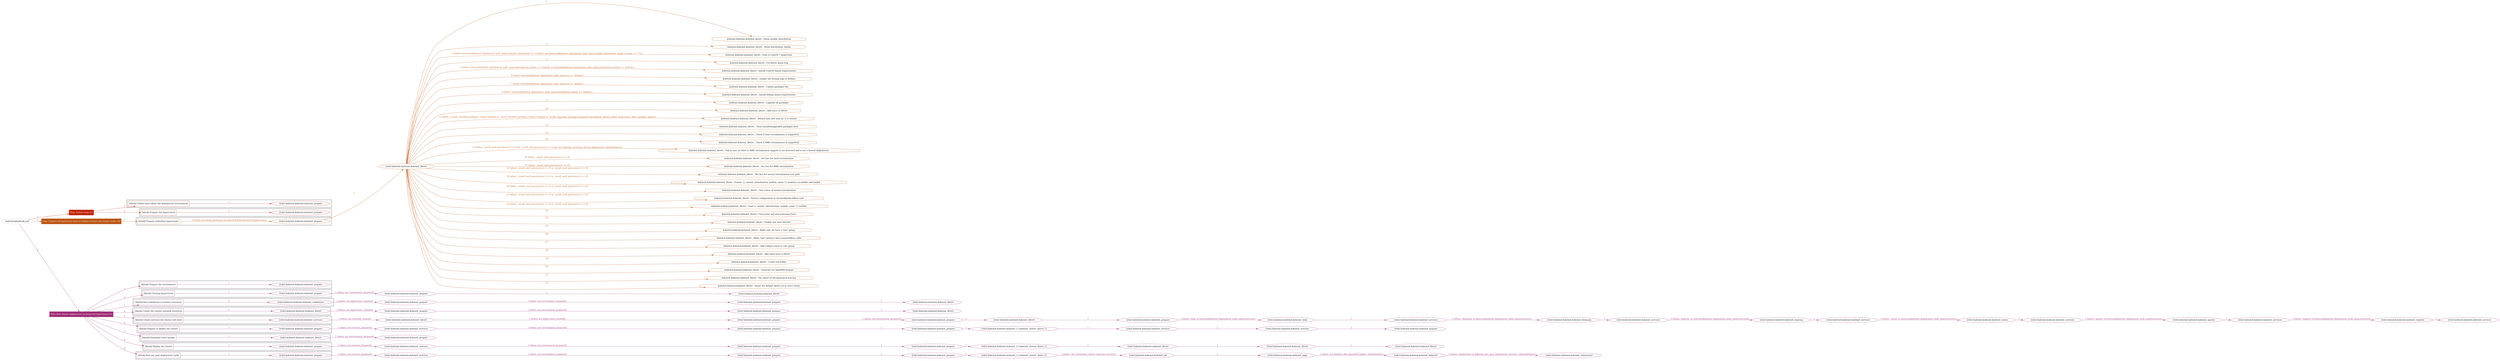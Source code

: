 digraph {
	graph [concentrate=true ordering=in rankdir=LR ratio=fill]
	edge [esep=5 sep=10]
	"kubeinit/playbook.yml" [id=root_node style=dotted]
	play_4e964c2d [label="Play: Initial setup (1)" color="#c0250c" fontcolor="#ffffff" id=play_4e964c2d shape=box style=filled tooltip=localhost]
	"kubeinit/playbook.yml" -> play_4e964c2d [label="1 " color="#c0250c" fontcolor="#c0250c" id=edge_ff518f57 labeltooltip="1 " tooltip="1 "]
	subgraph "kubeinit.kubeinit.kubeinit_prepare" {
		role_a88571bf [label="[role] kubeinit.kubeinit.kubeinit_prepare" color="#c0250c" id=role_a88571bf tooltip="kubeinit.kubeinit.kubeinit_prepare"]
	}
	subgraph "kubeinit.kubeinit.kubeinit_prepare" {
		role_9263ba43 [label="[role] kubeinit.kubeinit.kubeinit_prepare" color="#c0250c" id=role_9263ba43 tooltip="kubeinit.kubeinit.kubeinit_prepare"]
	}
	subgraph "Play: Initial setup (1)" {
		play_4e964c2d -> block_c22c4ead [label=1 color="#c0250c" fontcolor="#c0250c" id=edge_d2fdff06 labeltooltip=1 tooltip=1]
		subgraph cluster_block_c22c4ead {
			block_c22c4ead [label="[block] Gather facts about the deployment environment" color="#c0250c" id=block_c22c4ead labeltooltip="Gather facts about the deployment environment" shape=box tooltip="Gather facts about the deployment environment"]
			block_c22c4ead -> role_a88571bf [label="1 " color="#c0250c" fontcolor="#c0250c" id=edge_a5879a33 labeltooltip="1 " tooltip="1 "]
		}
		play_4e964c2d -> block_8ea81699 [label=2 color="#c0250c" fontcolor="#c0250c" id=edge_d3492b31 labeltooltip=2 tooltip=2]
		subgraph cluster_block_8ea81699 {
			block_8ea81699 [label="[block] Prepare the hypervisors" color="#c0250c" id=block_8ea81699 labeltooltip="Prepare the hypervisors" shape=box tooltip="Prepare the hypervisors"]
			block_8ea81699 -> role_9263ba43 [label="1 " color="#c0250c" fontcolor="#c0250c" id=edge_f52cfc8a labeltooltip="1 " tooltip="1 "]
		}
	}
	play_4cf550c3 [label="Play: Prepare all hypervisor hosts to deploy service and cluster nodes (0)" color="#bb5511" fontcolor="#ffffff" id=play_4cf550c3 shape=box style=filled tooltip="Play: Prepare all hypervisor hosts to deploy service and cluster nodes (0)"]
	"kubeinit/playbook.yml" -> play_4cf550c3 [label="2 " color="#bb5511" fontcolor="#bb5511" id=edge_82c07ece labeltooltip="2 " tooltip="2 "]
	subgraph "kubeinit.kubeinit.kubeinit_libvirt" {
		role_a0041587 [label="[role] kubeinit.kubeinit.kubeinit_libvirt" color="#bb5511" id=role_a0041587 tooltip="kubeinit.kubeinit.kubeinit_libvirt"]
		task_1de6a89a [label="kubeinit.kubeinit.kubeinit_libvirt : Show ansible_distribution" color="#bb5511" id=task_1de6a89a shape=octagon tooltip="kubeinit.kubeinit.kubeinit_libvirt : Show ansible_distribution"]
		role_a0041587 -> task_1de6a89a [label="1 " color="#bb5511" fontcolor="#bb5511" id=edge_32e51620 labeltooltip="1 " tooltip="1 "]
		task_b38a9242 [label="kubeinit.kubeinit.kubeinit_libvirt : Show distribution_family" color="#bb5511" id=task_b38a9242 shape=octagon tooltip="kubeinit.kubeinit.kubeinit_libvirt : Show distribution_family"]
		role_a0041587 -> task_b38a9242 [label="2 " color="#bb5511" fontcolor="#bb5511" id=edge_8111d325 labeltooltip="2 " tooltip="2 "]
		task_e77b4be3 [label="kubeinit.kubeinit.kubeinit_libvirt : Fails if CentOS 7 hypervisor" color="#bb5511" id=task_e77b4be3 shape=octagon tooltip="kubeinit.kubeinit.kubeinit_libvirt : Fails if CentOS 7 hypervisor"]
		role_a0041587 -> task_e77b4be3 [label="3 [when: (hostvars[kubeinit_deployment_node_name].ansible_distribution == 'CentOS' and hostvars[kubeinit_deployment_node_name].ansible_distribution_major_version == \"7\")]" color="#bb5511" fontcolor="#bb5511" id=edge_ca94706d labeltooltip="3 [when: (hostvars[kubeinit_deployment_node_name].ansible_distribution == 'CentOS' and hostvars[kubeinit_deployment_node_name].ansible_distribution_major_version == \"7\")]" tooltip="3 [when: (hostvars[kubeinit_deployment_node_name].ansible_distribution == 'CentOS' and hostvars[kubeinit_deployment_node_name].ansible_distribution_major_version == \"7\")]"]
		task_39faa77d [label="kubeinit.kubeinit.kubeinit_libvirt : Fix libvirt qemu bug" color="#bb5511" id=task_39faa77d shape=octagon tooltip="kubeinit.kubeinit.kubeinit_libvirt : Fix libvirt qemu bug"]
		role_a0041587 -> task_39faa77d [label="4 " color="#bb5511" fontcolor="#bb5511" id=edge_d0fbc8c1 labeltooltip="4 " tooltip="4 "]
		task_9e429393 [label="kubeinit.kubeinit.kubeinit_libvirt : Install CentOS based requirements" color="#bb5511" id=task_9e429393 shape=octagon tooltip="kubeinit.kubeinit.kubeinit_libvirt : Install CentOS based requirements"]
		role_a0041587 -> task_9e429393 [label="5 [when: hostvars[kubeinit_deployment_node_name].distribution_family == 'CentOS' or hostvars[kubeinit_deployment_node_name].distribution_family == 'Fedora']" color="#bb5511" fontcolor="#bb5511" id=edge_17de82a5 labeltooltip="5 [when: hostvars[kubeinit_deployment_node_name].distribution_family == 'CentOS' or hostvars[kubeinit_deployment_node_name].distribution_family == 'Fedora']" tooltip="5 [when: hostvars[kubeinit_deployment_node_name].distribution_family == 'CentOS' or hostvars[kubeinit_deployment_node_name].distribution_family == 'Fedora']"]
		task_138ca1e5 [label="kubeinit.kubeinit.kubeinit_libvirt : Enable the testing repo in Debian" color="#bb5511" id=task_138ca1e5 shape=octagon tooltip="kubeinit.kubeinit.kubeinit_libvirt : Enable the testing repo in Debian"]
		role_a0041587 -> task_138ca1e5 [label="6 [when: hostvars[kubeinit_deployment_node_name].os == 'debian']" color="#bb5511" fontcolor="#bb5511" id=edge_152f91ea labeltooltip="6 [when: hostvars[kubeinit_deployment_node_name].os == 'debian']" tooltip="6 [when: hostvars[kubeinit_deployment_node_name].os == 'debian']"]
		task_3b86be0e [label="kubeinit.kubeinit.kubeinit_libvirt : Update packages list" color="#bb5511" id=task_3b86be0e shape=octagon tooltip="kubeinit.kubeinit.kubeinit_libvirt : Update packages list"]
		role_a0041587 -> task_3b86be0e [label="7 [when: hostvars[kubeinit_deployment_node_name].os == 'debian']" color="#bb5511" fontcolor="#bb5511" id=edge_b7a7d187 labeltooltip="7 [when: hostvars[kubeinit_deployment_node_name].os == 'debian']" tooltip="7 [when: hostvars[kubeinit_deployment_node_name].os == 'debian']"]
		task_4a270f67 [label="kubeinit.kubeinit.kubeinit_libvirt : Install Debian based requirements" color="#bb5511" id=task_4a270f67 shape=octagon tooltip="kubeinit.kubeinit.kubeinit_libvirt : Install Debian based requirements"]
		role_a0041587 -> task_4a270f67 [label="8 [when: hostvars[kubeinit_deployment_node_name].distribution_family == 'Debian']" color="#bb5511" fontcolor="#bb5511" id=edge_63b41ed2 labeltooltip="8 [when: hostvars[kubeinit_deployment_node_name].distribution_family == 'Debian']" tooltip="8 [when: hostvars[kubeinit_deployment_node_name].distribution_family == 'Debian']"]
		task_31a95561 [label="kubeinit.kubeinit.kubeinit_libvirt : Upgrade all packages" color="#bb5511" id=task_31a95561 shape=octagon tooltip="kubeinit.kubeinit.kubeinit_libvirt : Upgrade all packages"]
		role_a0041587 -> task_31a95561 [label="9 " color="#bb5511" fontcolor="#bb5511" id=edge_c1eb8b75 labeltooltip="9 " tooltip="9 "]
		task_dce26a0a [label="kubeinit.kubeinit.kubeinit_libvirt : Add users to libvirt" color="#bb5511" id=task_dce26a0a shape=octagon tooltip="kubeinit.kubeinit.kubeinit_libvirt : Add users to libvirt"]
		role_a0041587 -> task_dce26a0a [label="10 " color="#bb5511" fontcolor="#bb5511" id=edge_26e6007a labeltooltip="10 " tooltip="10 "]
		task_b16fd402 [label="kubeinit.kubeinit.kubeinit_libvirt : Reboot host and wait for it to restart" color="#bb5511" id=task_b16fd402 shape=octagon tooltip="kubeinit.kubeinit.kubeinit_libvirt : Reboot host and wait for it to restart"]
		role_a0041587 -> task_b16fd402 [label="11 [when: (_result_installed_packages_centos.changed or _result_installed_packages_debian.changed or _result_upgraded_packages.changed) and kubeinit_libvirt_reboot_hypervisors_after_package_update]" color="#bb5511" fontcolor="#bb5511" id=edge_ede5f778 labeltooltip="11 [when: (_result_installed_packages_centos.changed or _result_installed_packages_debian.changed or _result_upgraded_packages.changed) and kubeinit_libvirt_reboot_hypervisors_after_package_update]" tooltip="11 [when: (_result_installed_packages_centos.changed or _result_installed_packages_debian.changed or _result_upgraded_packages.changed) and kubeinit_libvirt_reboot_hypervisors_after_package_update]"]
		task_c56ee2f0 [label="kubeinit.kubeinit.kubeinit_libvirt : Clear installed/upgraded packages facts" color="#bb5511" id=task_c56ee2f0 shape=octagon tooltip="kubeinit.kubeinit.kubeinit_libvirt : Clear installed/upgraded packages facts"]
		role_a0041587 -> task_c56ee2f0 [label="12 " color="#bb5511" fontcolor="#bb5511" id=edge_7b478513 labeltooltip="12 " tooltip="12 "]
		task_c429a8aa [label="kubeinit.kubeinit.kubeinit_libvirt : Check if Intel virtualization is supported" color="#bb5511" id=task_c429a8aa shape=octagon tooltip="kubeinit.kubeinit.kubeinit_libvirt : Check if Intel virtualization is supported"]
		role_a0041587 -> task_c429a8aa [label="13 " color="#bb5511" fontcolor="#bb5511" id=edge_5dcd5278 labeltooltip="13 " tooltip="13 "]
		task_101815bc [label="kubeinit.kubeinit.kubeinit_libvirt : Check if AMD virtualization is supported" color="#bb5511" id=task_101815bc shape=octagon tooltip="kubeinit.kubeinit.kubeinit_libvirt : Check if AMD virtualization is supported"]
		role_a0041587 -> task_101815bc [label="14 " color="#bb5511" fontcolor="#bb5511" id=edge_f17d64bb labeltooltip="14 " tooltip="14 "]
		task_8ca58335 [label="kubeinit.kubeinit.kubeinit_libvirt : Fail in case no Intel or AMD virtualization support is not detected and is not a hosted deployment." color="#bb5511" id=task_8ca58335 shape=octagon tooltip="kubeinit.kubeinit.kubeinit_libvirt : Fail in case no Intel or AMD virtualization support is not detected and is not a hosted deployment."]
		role_a0041587 -> task_8ca58335 [label="15 [when: _result_intel_processor.rc != 0 and _result_amd_processor.rc != 0 and not (kubeinit_inventory_hosted_deployment | default(false))]" color="#bb5511" fontcolor="#bb5511" id=edge_44812bc4 labeltooltip="15 [when: _result_intel_processor.rc != 0 and _result_amd_processor.rc != 0 and not (kubeinit_inventory_hosted_deployment | default(false))]" tooltip="15 [when: _result_intel_processor.rc != 0 and _result_amd_processor.rc != 0 and not (kubeinit_inventory_hosted_deployment | default(false))]"]
		task_a02feb4f [label="kubeinit.kubeinit.kubeinit_libvirt : Set fact for Intel virtualization" color="#bb5511" id=task_a02feb4f shape=octagon tooltip="kubeinit.kubeinit.kubeinit_libvirt : Set fact for Intel virtualization"]
		role_a0041587 -> task_a02feb4f [label="16 [when: _result_intel_processor.rc == 0]" color="#bb5511" fontcolor="#bb5511" id=edge_25b28b0d labeltooltip="16 [when: _result_intel_processor.rc == 0]" tooltip="16 [when: _result_intel_processor.rc == 0]"]
		task_93b898d4 [label="kubeinit.kubeinit.kubeinit_libvirt : Set fact for AMD virtualization" color="#bb5511" id=task_93b898d4 shape=octagon tooltip="kubeinit.kubeinit.kubeinit_libvirt : Set fact for AMD virtualization"]
		role_a0041587 -> task_93b898d4 [label="17 [when: _result_amd_processor.rc == 0]" color="#bb5511" fontcolor="#bb5511" id=edge_fc156580 labeltooltip="17 [when: _result_amd_processor.rc == 0]" tooltip="17 [when: _result_amd_processor.rc == 0]"]
		task_ebae9e6a [label="kubeinit.kubeinit.kubeinit_libvirt : Set fact for nested virtualization test path" color="#bb5511" id=task_ebae9e6a shape=octagon tooltip="kubeinit.kubeinit.kubeinit_libvirt : Set fact for nested virtualization test path"]
		role_a0041587 -> task_ebae9e6a [label="18 [when: _result_intel_processor.rc == 0 or _result_amd_processor.rc == 0]" color="#bb5511" fontcolor="#bb5511" id=edge_305ddf8b labeltooltip="18 [when: _result_intel_processor.rc == 0 or _result_amd_processor.rc == 0]" tooltip="18 [when: _result_intel_processor.rc == 0 or _result_amd_processor.rc == 0]"]
		task_40e87679 [label="kubeinit.kubeinit.kubeinit_libvirt : Ensure {{ nested_virtualization_module_name }} module is available and loaded" color="#bb5511" id=task_40e87679 shape=octagon tooltip="kubeinit.kubeinit.kubeinit_libvirt : Ensure {{ nested_virtualization_module_name }} module is available and loaded"]
		role_a0041587 -> task_40e87679 [label="19 [when: _result_intel_processor.rc == 0 or _result_amd_processor.rc == 0]" color="#bb5511" fontcolor="#bb5511" id=edge_ae67eec8 labeltooltip="19 [when: _result_intel_processor.rc == 0 or _result_amd_processor.rc == 0]" tooltip="19 [when: _result_intel_processor.rc == 0 or _result_amd_processor.rc == 0]"]
		task_a844bef0 [label="kubeinit.kubeinit.kubeinit_libvirt : Test status of nested virtualization" color="#bb5511" id=task_a844bef0 shape=octagon tooltip="kubeinit.kubeinit.kubeinit_libvirt : Test status of nested virtualization"]
		role_a0041587 -> task_a844bef0 [label="20 [when: _result_intel_processor.rc == 0 or _result_amd_processor.rc == 0]" color="#bb5511" fontcolor="#bb5511" id=edge_0acf50f0 labeltooltip="20 [when: _result_intel_processor.rc == 0 or _result_amd_processor.rc == 0]" tooltip="20 [when: _result_intel_processor.rc == 0 or _result_amd_processor.rc == 0]"]
		task_7ca4f188 [label="kubeinit.kubeinit.kubeinit_libvirt : Persist configuration in /etc/modprobe.d/kvm.conf" color="#bb5511" id=task_7ca4f188 shape=octagon tooltip="kubeinit.kubeinit.kubeinit_libvirt : Persist configuration in /etc/modprobe.d/kvm.conf"]
		role_a0041587 -> task_7ca4f188 [label="21 [when: _result_intel_processor.rc == 0 or _result_amd_processor.rc == 0]" color="#bb5511" fontcolor="#bb5511" id=edge_17e8c8bd labeltooltip="21 [when: _result_intel_processor.rc == 0 or _result_amd_processor.rc == 0]" tooltip="21 [when: _result_intel_processor.rc == 0 or _result_amd_processor.rc == 0]"]
		task_f0baf320 [label="kubeinit.kubeinit.kubeinit_libvirt : Load {{ nested_virtualization_module_name }} module" color="#bb5511" id=task_f0baf320 shape=octagon tooltip="kubeinit.kubeinit.kubeinit_libvirt : Load {{ nested_virtualization_module_name }} module"]
		role_a0041587 -> task_f0baf320 [label="22 [when: _result_intel_processor.rc == 0 or _result_amd_processor.rc == 0]" color="#bb5511" fontcolor="#bb5511" id=edge_02f2fec0 labeltooltip="22 [when: _result_intel_processor.rc == 0 or _result_amd_processor.rc == 0]" tooltip="22 [when: _result_intel_processor.rc == 0 or _result_amd_processor.rc == 0]"]
		task_e787c7cf [label="kubeinit.kubeinit.kubeinit_libvirt : Clear intel and amd processor facts" color="#bb5511" id=task_e787c7cf shape=octagon tooltip="kubeinit.kubeinit.kubeinit_libvirt : Clear intel and amd processor facts"]
		role_a0041587 -> task_e787c7cf [label="23 " color="#bb5511" fontcolor="#bb5511" id=edge_59908539 labeltooltip="23 " tooltip="23 "]
		task_99ba9766 [label="kubeinit.kubeinit.kubeinit_libvirt : Enable and start libvirtd" color="#bb5511" id=task_99ba9766 shape=octagon tooltip="kubeinit.kubeinit.kubeinit_libvirt : Enable and start libvirtd"]
		role_a0041587 -> task_99ba9766 [label="24 " color="#bb5511" fontcolor="#bb5511" id=edge_1d46fe49 labeltooltip="24 " tooltip="24 "]
		task_52d41771 [label="kubeinit.kubeinit.kubeinit_libvirt : Make sure we have a 'toor' group" color="#bb5511" id=task_52d41771 shape=octagon tooltip="kubeinit.kubeinit.kubeinit_libvirt : Make sure we have a 'toor' group"]
		role_a0041587 -> task_52d41771 [label="25 " color="#bb5511" fontcolor="#bb5511" id=edge_0d7c4616 labeltooltip="25 " tooltip="25 "]
		task_dd36de6a [label="kubeinit.kubeinit.kubeinit_libvirt : Allow 'toor' group to have passwordless sudo" color="#bb5511" id=task_dd36de6a shape=octagon tooltip="kubeinit.kubeinit.kubeinit_libvirt : Allow 'toor' group to have passwordless sudo"]
		role_a0041587 -> task_dd36de6a [label="26 " color="#bb5511" fontcolor="#bb5511" id=edge_e5c7ac3d labeltooltip="26 " tooltip="26 "]
		task_33b4fb25 [label="kubeinit.kubeinit.kubeinit_libvirt : Add sudoers users to toor group" color="#bb5511" id=task_33b4fb25 shape=octagon tooltip="kubeinit.kubeinit.kubeinit_libvirt : Add sudoers users to toor group"]
		role_a0041587 -> task_33b4fb25 [label="27 " color="#bb5511" fontcolor="#bb5511" id=edge_0632fc9a labeltooltip="27 " tooltip="27 "]
		task_11b0a415 [label="kubeinit.kubeinit.kubeinit_libvirt : Add cloud user to libvirt" color="#bb5511" id=task_11b0a415 shape=octagon tooltip="kubeinit.kubeinit.kubeinit_libvirt : Add cloud user to libvirt"]
		role_a0041587 -> task_11b0a415 [label="28 " color="#bb5511" fontcolor="#bb5511" id=edge_bcc940e8 labeltooltip="28 " tooltip="28 "]
		task_96c23cd4 [label="kubeinit.kubeinit.kubeinit_libvirt : Create ssh folder" color="#bb5511" id=task_96c23cd4 shape=octagon tooltip="kubeinit.kubeinit.kubeinit_libvirt : Create ssh folder"]
		role_a0041587 -> task_96c23cd4 [label="29 " color="#bb5511" fontcolor="#bb5511" id=edge_fac6bd44 labeltooltip="29 " tooltip="29 "]
		task_1c01d7bf [label="kubeinit.kubeinit.kubeinit_libvirt : Generate an OpenSSH keypair" color="#bb5511" id=task_1c01d7bf shape=octagon tooltip="kubeinit.kubeinit.kubeinit_libvirt : Generate an OpenSSH keypair"]
		role_a0041587 -> task_1c01d7bf [label="30 " color="#bb5511" fontcolor="#bb5511" id=edge_89fecb14 labeltooltip="30 " tooltip="30 "]
		task_c9e8b39f [label="kubeinit.kubeinit.kubeinit_libvirt : Fix owner of the generated pub key" color="#bb5511" id=task_c9e8b39f shape=octagon tooltip="kubeinit.kubeinit.kubeinit_libvirt : Fix owner of the generated pub key"]
		role_a0041587 -> task_c9e8b39f [label="31 " color="#bb5511" fontcolor="#bb5511" id=edge_145752e0 labeltooltip="31 " tooltip="31 "]
		task_898994b3 [label="kubeinit.kubeinit.kubeinit_libvirt : Insert the default libvirt uri in user's home" color="#bb5511" id=task_898994b3 shape=octagon tooltip="kubeinit.kubeinit.kubeinit_libvirt : Insert the default libvirt uri in user's home"]
		role_a0041587 -> task_898994b3 [label="32 " color="#bb5511" fontcolor="#bb5511" id=edge_03d457db labeltooltip="32 " tooltip="32 "]
	}
	subgraph "kubeinit.kubeinit.kubeinit_prepare" {
		role_8bb5466c [label="[role] kubeinit.kubeinit.kubeinit_prepare" color="#bb5511" id=role_8bb5466c tooltip="kubeinit.kubeinit.kubeinit_prepare"]
		role_8bb5466c -> role_a0041587 [label="1 " color="#bb5511" fontcolor="#bb5511" id=edge_1a3ac6a7 labeltooltip="1 " tooltip="1 "]
	}
	subgraph "Play: Prepare all hypervisor hosts to deploy service and cluster nodes (0)" {
		play_4cf550c3 -> block_45a8f8ef [label=1 color="#bb5511" fontcolor="#bb5511" id=edge_f0d497d1 labeltooltip=1 tooltip=1]
		subgraph cluster_block_45a8f8ef {
			block_45a8f8ef [label="[block] Prepare individual hypervisors" color="#bb5511" id=block_45a8f8ef labeltooltip="Prepare individual hypervisors" shape=box tooltip="Prepare individual hypervisors"]
			block_45a8f8ef -> role_8bb5466c [label="1 [when: inventory_hostname in hostvars['kubeinit-facts'].hypervisors]" color="#bb5511" fontcolor="#bb5511" id=edge_3c09f203 labeltooltip="1 [when: inventory_hostname in hostvars['kubeinit-facts'].hypervisors]" tooltip="1 [when: inventory_hostname in hostvars['kubeinit-facts'].hypervisors]"]
		}
	}
	play_08d8e65e [label="Play: Run cluster deployment on prepared hypervisors (1)" color="#9f2d76" fontcolor="#ffffff" id=play_08d8e65e shape=box style=filled tooltip=localhost]
	"kubeinit/playbook.yml" -> play_08d8e65e [label="3 " color="#9f2d76" fontcolor="#9f2d76" id=edge_14037574 labeltooltip="3 " tooltip="3 "]
	subgraph "kubeinit.kubeinit.kubeinit_prepare" {
		role_db16dd2a [label="[role] kubeinit.kubeinit.kubeinit_prepare" color="#9f2d76" id=role_db16dd2a tooltip="kubeinit.kubeinit.kubeinit_prepare"]
	}
	subgraph "kubeinit.kubeinit.kubeinit_libvirt" {
		role_272674a6 [label="[role] kubeinit.kubeinit.kubeinit_libvirt" color="#9f2d76" id=role_272674a6 tooltip="kubeinit.kubeinit.kubeinit_libvirt"]
	}
	subgraph "kubeinit.kubeinit.kubeinit_prepare" {
		role_530fb92b [label="[role] kubeinit.kubeinit.kubeinit_prepare" color="#9f2d76" id=role_530fb92b tooltip="kubeinit.kubeinit.kubeinit_prepare"]
		role_530fb92b -> role_272674a6 [label="1 " color="#9f2d76" fontcolor="#9f2d76" id=edge_bfc20ed6 labeltooltip="1 " tooltip="1 "]
	}
	subgraph "kubeinit.kubeinit.kubeinit_prepare" {
		role_990410bd [label="[role] kubeinit.kubeinit.kubeinit_prepare" color="#9f2d76" id=role_990410bd tooltip="kubeinit.kubeinit.kubeinit_prepare"]
		role_990410bd -> role_530fb92b [label="1 [when: not environment_prepared]" color="#9f2d76" fontcolor="#9f2d76" id=edge_bf0906f3 labeltooltip="1 [when: not environment_prepared]" tooltip="1 [when: not environment_prepared]"]
	}
	subgraph "kubeinit.kubeinit.kubeinit_libvirt" {
		role_fd2fd4fb [label="[role] kubeinit.kubeinit.kubeinit_libvirt" color="#9f2d76" id=role_fd2fd4fb tooltip="kubeinit.kubeinit.kubeinit_libvirt"]
	}
	subgraph "kubeinit.kubeinit.kubeinit_prepare" {
		role_7070ef16 [label="[role] kubeinit.kubeinit.kubeinit_prepare" color="#9f2d76" id=role_7070ef16 tooltip="kubeinit.kubeinit.kubeinit_prepare"]
		role_7070ef16 -> role_fd2fd4fb [label="1 " color="#9f2d76" fontcolor="#9f2d76" id=edge_d64b9a0a labeltooltip="1 " tooltip="1 "]
	}
	subgraph "kubeinit.kubeinit.kubeinit_prepare" {
		role_f94353f4 [label="[role] kubeinit.kubeinit.kubeinit_prepare" color="#9f2d76" id=role_f94353f4 tooltip="kubeinit.kubeinit.kubeinit_prepare"]
		role_f94353f4 -> role_7070ef16 [label="1 [when: not environment_prepared]" color="#9f2d76" fontcolor="#9f2d76" id=edge_087eadba labeltooltip="1 [when: not environment_prepared]" tooltip="1 [when: not environment_prepared]"]
	}
	subgraph "kubeinit.kubeinit.kubeinit_validations" {
		role_e611e5eb [label="[role] kubeinit.kubeinit.kubeinit_validations" color="#9f2d76" id=role_e611e5eb tooltip="kubeinit.kubeinit.kubeinit_validations"]
		role_e611e5eb -> role_f94353f4 [label="1 [when: not hypervisors_cleaned]" color="#9f2d76" fontcolor="#9f2d76" id=edge_f77c7931 labeltooltip="1 [when: not hypervisors_cleaned]" tooltip="1 [when: not hypervisors_cleaned]"]
	}
	subgraph "kubeinit.kubeinit.kubeinit_libvirt" {
		role_2f3784c1 [label="[role] kubeinit.kubeinit.kubeinit_libvirt" color="#9f2d76" id=role_2f3784c1 tooltip="kubeinit.kubeinit.kubeinit_libvirt"]
	}
	subgraph "kubeinit.kubeinit.kubeinit_prepare" {
		role_6b190a37 [label="[role] kubeinit.kubeinit.kubeinit_prepare" color="#9f2d76" id=role_6b190a37 tooltip="kubeinit.kubeinit.kubeinit_prepare"]
		role_6b190a37 -> role_2f3784c1 [label="1 " color="#9f2d76" fontcolor="#9f2d76" id=edge_47be3b30 labeltooltip="1 " tooltip="1 "]
	}
	subgraph "kubeinit.kubeinit.kubeinit_prepare" {
		role_c2190ed6 [label="[role] kubeinit.kubeinit.kubeinit_prepare" color="#9f2d76" id=role_c2190ed6 tooltip="kubeinit.kubeinit.kubeinit_prepare"]
		role_c2190ed6 -> role_6b190a37 [label="1 [when: not environment_prepared]" color="#9f2d76" fontcolor="#9f2d76" id=edge_71cfb09a labeltooltip="1 [when: not environment_prepared]" tooltip="1 [when: not environment_prepared]"]
	}
	subgraph "kubeinit.kubeinit.kubeinit_libvirt" {
		role_76b8ee04 [label="[role] kubeinit.kubeinit.kubeinit_libvirt" color="#9f2d76" id=role_76b8ee04 tooltip="kubeinit.kubeinit.kubeinit_libvirt"]
		role_76b8ee04 -> role_c2190ed6 [label="1 [when: not hypervisors_cleaned]" color="#9f2d76" fontcolor="#9f2d76" id=edge_ffdb1266 labeltooltip="1 [when: not hypervisors_cleaned]" tooltip="1 [when: not hypervisors_cleaned]"]
	}
	subgraph "kubeinit.kubeinit.kubeinit_services" {
		role_9fbe51db [label="[role] kubeinit.kubeinit.kubeinit_services" color="#9f2d76" id=role_9fbe51db tooltip="kubeinit.kubeinit.kubeinit_services"]
	}
	subgraph "kubeinit.kubeinit.kubeinit_registry" {
		role_fbb41858 [label="[role] kubeinit.kubeinit.kubeinit_registry" color="#9f2d76" id=role_fbb41858 tooltip="kubeinit.kubeinit.kubeinit_registry"]
		role_fbb41858 -> role_9fbe51db [label="1 " color="#9f2d76" fontcolor="#9f2d76" id=edge_0557f4fa labeltooltip="1 " tooltip="1 "]
	}
	subgraph "kubeinit.kubeinit.kubeinit_services" {
		role_50705277 [label="[role] kubeinit.kubeinit.kubeinit_services" color="#9f2d76" id=role_50705277 tooltip="kubeinit.kubeinit.kubeinit_services"]
		role_50705277 -> role_fbb41858 [label="1 [when: 'registry' in hostvars[kubeinit_deployment_node_name].services]" color="#9f2d76" fontcolor="#9f2d76" id=edge_16e087c6 labeltooltip="1 [when: 'registry' in hostvars[kubeinit_deployment_node_name].services]" tooltip="1 [when: 'registry' in hostvars[kubeinit_deployment_node_name].services]"]
	}
	subgraph "kubeinit.kubeinit.kubeinit_apache" {
		role_26bbc0ed [label="[role] kubeinit.kubeinit.kubeinit_apache" color="#9f2d76" id=role_26bbc0ed tooltip="kubeinit.kubeinit.kubeinit_apache"]
		role_26bbc0ed -> role_50705277 [label="1 " color="#9f2d76" fontcolor="#9f2d76" id=edge_81e64f7b labeltooltip="1 " tooltip="1 "]
	}
	subgraph "kubeinit.kubeinit.kubeinit_services" {
		role_aa20931f [label="[role] kubeinit.kubeinit.kubeinit_services" color="#9f2d76" id=role_aa20931f tooltip="kubeinit.kubeinit.kubeinit_services"]
		role_aa20931f -> role_26bbc0ed [label="1 [when: 'apache' in hostvars[kubeinit_deployment_node_name].services]" color="#9f2d76" fontcolor="#9f2d76" id=edge_2bd9b467 labeltooltip="1 [when: 'apache' in hostvars[kubeinit_deployment_node_name].services]" tooltip="1 [when: 'apache' in hostvars[kubeinit_deployment_node_name].services]"]
	}
	subgraph "kubeinit.kubeinit.kubeinit_nexus" {
		role_498bc6ab [label="[role] kubeinit.kubeinit.kubeinit_nexus" color="#9f2d76" id=role_498bc6ab tooltip="kubeinit.kubeinit.kubeinit_nexus"]
		role_498bc6ab -> role_aa20931f [label="1 " color="#9f2d76" fontcolor="#9f2d76" id=edge_0dcbfdb2 labeltooltip="1 " tooltip="1 "]
	}
	subgraph "kubeinit.kubeinit.kubeinit_services" {
		role_b7846f47 [label="[role] kubeinit.kubeinit.kubeinit_services" color="#9f2d76" id=role_b7846f47 tooltip="kubeinit.kubeinit.kubeinit_services"]
		role_b7846f47 -> role_498bc6ab [label="1 [when: 'nexus' in hostvars[kubeinit_deployment_node_name].services]" color="#9f2d76" fontcolor="#9f2d76" id=edge_0f45eebd labeltooltip="1 [when: 'nexus' in hostvars[kubeinit_deployment_node_name].services]" tooltip="1 [when: 'nexus' in hostvars[kubeinit_deployment_node_name].services]"]
	}
	subgraph "kubeinit.kubeinit.kubeinit_haproxy" {
		role_494cdda7 [label="[role] kubeinit.kubeinit.kubeinit_haproxy" color="#9f2d76" id=role_494cdda7 tooltip="kubeinit.kubeinit.kubeinit_haproxy"]
		role_494cdda7 -> role_b7846f47 [label="1 " color="#9f2d76" fontcolor="#9f2d76" id=edge_623e8e54 labeltooltip="1 " tooltip="1 "]
	}
	subgraph "kubeinit.kubeinit.kubeinit_services" {
		role_898ebe9d [label="[role] kubeinit.kubeinit.kubeinit_services" color="#9f2d76" id=role_898ebe9d tooltip="kubeinit.kubeinit.kubeinit_services"]
		role_898ebe9d -> role_494cdda7 [label="1 [when: 'haproxy' in hostvars[kubeinit_deployment_node_name].services]" color="#9f2d76" fontcolor="#9f2d76" id=edge_b3196bc9 labeltooltip="1 [when: 'haproxy' in hostvars[kubeinit_deployment_node_name].services]" tooltip="1 [when: 'haproxy' in hostvars[kubeinit_deployment_node_name].services]"]
	}
	subgraph "kubeinit.kubeinit.kubeinit_dnsmasq" {
		role_749d33eb [label="[role] kubeinit.kubeinit.kubeinit_dnsmasq" color="#9f2d76" id=role_749d33eb tooltip="kubeinit.kubeinit.kubeinit_dnsmasq"]
		role_749d33eb -> role_898ebe9d [label="1 " color="#9f2d76" fontcolor="#9f2d76" id=edge_4ad89c26 labeltooltip="1 " tooltip="1 "]
	}
	subgraph "kubeinit.kubeinit.kubeinit_services" {
		role_b7eecb49 [label="[role] kubeinit.kubeinit.kubeinit_services" color="#9f2d76" id=role_b7eecb49 tooltip="kubeinit.kubeinit.kubeinit_services"]
		role_b7eecb49 -> role_749d33eb [label="1 [when: 'dnsmasq' in hostvars[kubeinit_deployment_node_name].services]" color="#9f2d76" fontcolor="#9f2d76" id=edge_6f633591 labeltooltip="1 [when: 'dnsmasq' in hostvars[kubeinit_deployment_node_name].services]" tooltip="1 [when: 'dnsmasq' in hostvars[kubeinit_deployment_node_name].services]"]
	}
	subgraph "kubeinit.kubeinit.kubeinit_bind" {
		role_1d48a4d4 [label="[role] kubeinit.kubeinit.kubeinit_bind" color="#9f2d76" id=role_1d48a4d4 tooltip="kubeinit.kubeinit.kubeinit_bind"]
		role_1d48a4d4 -> role_b7eecb49 [label="1 " color="#9f2d76" fontcolor="#9f2d76" id=edge_d8b09700 labeltooltip="1 " tooltip="1 "]
	}
	subgraph "kubeinit.kubeinit.kubeinit_prepare" {
		role_12b45a0b [label="[role] kubeinit.kubeinit.kubeinit_prepare" color="#9f2d76" id=role_12b45a0b tooltip="kubeinit.kubeinit.kubeinit_prepare"]
		role_12b45a0b -> role_1d48a4d4 [label="1 [when: 'bind' in hostvars[kubeinit_deployment_node_name].services]" color="#9f2d76" fontcolor="#9f2d76" id=edge_a5374df6 labeltooltip="1 [when: 'bind' in hostvars[kubeinit_deployment_node_name].services]" tooltip="1 [when: 'bind' in hostvars[kubeinit_deployment_node_name].services]"]
	}
	subgraph "kubeinit.kubeinit.kubeinit_libvirt" {
		role_7fad1a5a [label="[role] kubeinit.kubeinit.kubeinit_libvirt" color="#9f2d76" id=role_7fad1a5a tooltip="kubeinit.kubeinit.kubeinit_libvirt"]
		role_7fad1a5a -> role_12b45a0b [label="1 " color="#9f2d76" fontcolor="#9f2d76" id=edge_1f6124be labeltooltip="1 " tooltip="1 "]
	}
	subgraph "kubeinit.kubeinit.kubeinit_prepare" {
		role_4dc73850 [label="[role] kubeinit.kubeinit.kubeinit_prepare" color="#9f2d76" id=role_4dc73850 tooltip="kubeinit.kubeinit.kubeinit_prepare"]
		role_4dc73850 -> role_7fad1a5a [label="1 " color="#9f2d76" fontcolor="#9f2d76" id=edge_3b3e049e labeltooltip="1 " tooltip="1 "]
	}
	subgraph "kubeinit.kubeinit.kubeinit_prepare" {
		role_4406bbfe [label="[role] kubeinit.kubeinit.kubeinit_prepare" color="#9f2d76" id=role_4406bbfe tooltip="kubeinit.kubeinit.kubeinit_prepare"]
		role_4406bbfe -> role_4dc73850 [label="1 [when: not environment_prepared]" color="#9f2d76" fontcolor="#9f2d76" id=edge_0a630da8 labeltooltip="1 [when: not environment_prepared]" tooltip="1 [when: not environment_prepared]"]
	}
	subgraph "kubeinit.kubeinit.kubeinit_libvirt" {
		role_e155d0c1 [label="[role] kubeinit.kubeinit.kubeinit_libvirt" color="#9f2d76" id=role_e155d0c1 tooltip="kubeinit.kubeinit.kubeinit_libvirt"]
		role_e155d0c1 -> role_4406bbfe [label="1 [when: not hypervisors_cleaned]" color="#9f2d76" fontcolor="#9f2d76" id=edge_d2832642 labeltooltip="1 [when: not hypervisors_cleaned]" tooltip="1 [when: not hypervisors_cleaned]"]
	}
	subgraph "kubeinit.kubeinit.kubeinit_services" {
		role_eb23b795 [label="[role] kubeinit.kubeinit.kubeinit_services" color="#9f2d76" id=role_eb23b795 tooltip="kubeinit.kubeinit.kubeinit_services"]
		role_eb23b795 -> role_e155d0c1 [label="1 [when: not network_created]" color="#9f2d76" fontcolor="#9f2d76" id=edge_991e0e09 labeltooltip="1 [when: not network_created]" tooltip="1 [when: not network_created]"]
	}
	subgraph "kubeinit.kubeinit.kubeinit_prepare" {
		role_3f5fcdad [label="[role] kubeinit.kubeinit.kubeinit_prepare" color="#9f2d76" id=role_3f5fcdad tooltip="kubeinit.kubeinit.kubeinit_prepare"]
	}
	subgraph "kubeinit.kubeinit.kubeinit_services" {
		role_100a069d [label="[role] kubeinit.kubeinit.kubeinit_services" color="#9f2d76" id=role_100a069d tooltip="kubeinit.kubeinit.kubeinit_services"]
		role_100a069d -> role_3f5fcdad [label="1 " color="#9f2d76" fontcolor="#9f2d76" id=edge_e8b650c4 labeltooltip="1 " tooltip="1 "]
	}
	subgraph "kubeinit.kubeinit.kubeinit_services" {
		role_23b1599b [label="[role] kubeinit.kubeinit.kubeinit_services" color="#9f2d76" id=role_23b1599b tooltip="kubeinit.kubeinit.kubeinit_services"]
		role_23b1599b -> role_100a069d [label="1 " color="#9f2d76" fontcolor="#9f2d76" id=edge_a1e3897b labeltooltip="1 " tooltip="1 "]
	}
	subgraph "kubeinit.kubeinit.kubeinit_{{ kubeinit_cluster_distro }}" {
		role_6163aa79 [label="[role] kubeinit.kubeinit.kubeinit_{{ kubeinit_cluster_distro }}" color="#9f2d76" id=role_6163aa79 tooltip="kubeinit.kubeinit.kubeinit_{{ kubeinit_cluster_distro }}"]
		role_6163aa79 -> role_23b1599b [label="1 " color="#9f2d76" fontcolor="#9f2d76" id=edge_d2172cc5 labeltooltip="1 " tooltip="1 "]
	}
	subgraph "kubeinit.kubeinit.kubeinit_prepare" {
		role_a006ae07 [label="[role] kubeinit.kubeinit.kubeinit_prepare" color="#9f2d76" id=role_a006ae07 tooltip="kubeinit.kubeinit.kubeinit_prepare"]
		role_a006ae07 -> role_6163aa79 [label="1 " color="#9f2d76" fontcolor="#9f2d76" id=edge_88769ac3 labeltooltip="1 " tooltip="1 "]
	}
	subgraph "kubeinit.kubeinit.kubeinit_prepare" {
		role_ff8d0221 [label="[role] kubeinit.kubeinit.kubeinit_prepare" color="#9f2d76" id=role_ff8d0221 tooltip="kubeinit.kubeinit.kubeinit_prepare"]
		role_ff8d0221 -> role_a006ae07 [label="1 " color="#9f2d76" fontcolor="#9f2d76" id=edge_2f11abb1 labeltooltip="1 " tooltip="1 "]
	}
	subgraph "kubeinit.kubeinit.kubeinit_services" {
		role_882796d1 [label="[role] kubeinit.kubeinit.kubeinit_services" color="#9f2d76" id=role_882796d1 tooltip="kubeinit.kubeinit.kubeinit_services"]
		role_882796d1 -> role_ff8d0221 [label="1 [when: not environment_prepared]" color="#9f2d76" fontcolor="#9f2d76" id=edge_f282d344 labeltooltip="1 [when: not environment_prepared]" tooltip="1 [when: not environment_prepared]"]
	}
	subgraph "kubeinit.kubeinit.kubeinit_prepare" {
		role_72cbad59 [label="[role] kubeinit.kubeinit.kubeinit_prepare" color="#9f2d76" id=role_72cbad59 tooltip="kubeinit.kubeinit.kubeinit_prepare"]
		role_72cbad59 -> role_882796d1 [label="1 [when: not services_prepared]" color="#9f2d76" fontcolor="#9f2d76" id=edge_f82dbd80 labeltooltip="1 [when: not services_prepared]" tooltip="1 [when: not services_prepared]"]
	}
	subgraph "kubeinit.kubeinit.kubeinit_prepare" {
		role_bae36e1f [label="[role] kubeinit.kubeinit.kubeinit_prepare" color="#9f2d76" id=role_bae36e1f tooltip="kubeinit.kubeinit.kubeinit_prepare"]
	}
	subgraph "kubeinit.kubeinit.kubeinit_libvirt" {
		role_70667cda [label="[role] kubeinit.kubeinit.kubeinit_libvirt" color="#9f2d76" id=role_70667cda tooltip="kubeinit.kubeinit.kubeinit_libvirt"]
		role_70667cda -> role_bae36e1f [label="1 [when: not environment_prepared]" color="#9f2d76" fontcolor="#9f2d76" id=edge_ace4c94c labeltooltip="1 [when: not environment_prepared]" tooltip="1 [when: not environment_prepared]"]
	}
	subgraph "kubeinit.kubeinit.kubeinit_libvirt" {
		role_21d8c273 [label="[role] kubeinit.kubeinit.kubeinit_libvirt" color="#9f2d76" id=role_21d8c273 tooltip="kubeinit.kubeinit.kubeinit_libvirt"]
	}
	subgraph "kubeinit.kubeinit.kubeinit_libvirt" {
		role_ef1ef974 [label="[role] kubeinit.kubeinit.kubeinit_libvirt" color="#9f2d76" id=role_ef1ef974 tooltip="kubeinit.kubeinit.kubeinit_libvirt"]
		role_ef1ef974 -> role_21d8c273 [label="1 " color="#9f2d76" fontcolor="#9f2d76" id=edge_1872f6fb labeltooltip="1 " tooltip="1 "]
	}
	subgraph "kubeinit.kubeinit.kubeinit_libvirt" {
		role_e2e655ef [label="[role] kubeinit.kubeinit.kubeinit_libvirt" color="#9f2d76" id=role_e2e655ef tooltip="kubeinit.kubeinit.kubeinit_libvirt"]
		role_e2e655ef -> role_ef1ef974 [label="1 " color="#9f2d76" fontcolor="#9f2d76" id=edge_37a50fea labeltooltip="1 " tooltip="1 "]
	}
	subgraph "kubeinit.kubeinit.kubeinit_{{ kubeinit_cluster_distro }}" {
		role_6d391b58 [label="[role] kubeinit.kubeinit.kubeinit_{{ kubeinit_cluster_distro }}" color="#9f2d76" id=role_6d391b58 tooltip="kubeinit.kubeinit.kubeinit_{{ kubeinit_cluster_distro }}"]
		role_6d391b58 -> role_e2e655ef [label="1 " color="#9f2d76" fontcolor="#9f2d76" id=edge_4de67a2c labeltooltip="1 " tooltip="1 "]
	}
	subgraph "kubeinit.kubeinit.kubeinit_prepare" {
		role_992b9ca1 [label="[role] kubeinit.kubeinit.kubeinit_prepare" color="#9f2d76" id=role_992b9ca1 tooltip="kubeinit.kubeinit.kubeinit_prepare"]
		role_992b9ca1 -> role_6d391b58 [label="1 " color="#9f2d76" fontcolor="#9f2d76" id=edge_7f0aff30 labeltooltip="1 " tooltip="1 "]
	}
	subgraph "kubeinit.kubeinit.kubeinit_prepare" {
		role_35bfae52 [label="[role] kubeinit.kubeinit.kubeinit_prepare" color="#9f2d76" id=role_35bfae52 tooltip="kubeinit.kubeinit.kubeinit_prepare"]
		role_35bfae52 -> role_992b9ca1 [label="1 " color="#9f2d76" fontcolor="#9f2d76" id=edge_71d7222a labeltooltip="1 " tooltip="1 "]
	}
	subgraph "kubeinit.kubeinit.kubeinit_services" {
		role_6ace7407 [label="[role] kubeinit.kubeinit.kubeinit_services" color="#9f2d76" id=role_6ace7407 tooltip="kubeinit.kubeinit.kubeinit_services"]
		role_6ace7407 -> role_35bfae52 [label="1 [when: not environment_prepared]" color="#9f2d76" fontcolor="#9f2d76" id=edge_7c97d245 labeltooltip="1 [when: not environment_prepared]" tooltip="1 [when: not environment_prepared]"]
	}
	subgraph "kubeinit.kubeinit.kubeinit_prepare" {
		role_117e56d4 [label="[role] kubeinit.kubeinit.kubeinit_prepare" color="#9f2d76" id=role_117e56d4 tooltip="kubeinit.kubeinit.kubeinit_prepare"]
		role_117e56d4 -> role_6ace7407 [label="1 [when: not services_prepared]" color="#9f2d76" fontcolor="#9f2d76" id=edge_4b83cd16 labeltooltip="1 [when: not services_prepared]" tooltip="1 [when: not services_prepared]"]
	}
	subgraph "kubeinit.kubeinit.kubeinit_submariner" {
		role_25fc59ca [label="[role] kubeinit.kubeinit.kubeinit_submariner" color="#9f2d76" id=role_25fc59ca tooltip="kubeinit.kubeinit.kubeinit_submariner"]
	}
	subgraph "kubeinit.kubeinit.kubeinit_kubevirt" {
		role_a9642423 [label="[role] kubeinit.kubeinit.kubeinit_kubevirt" color="#9f2d76" id=role_a9642423 tooltip="kubeinit.kubeinit.kubeinit_kubevirt"]
		role_a9642423 -> role_25fc59ca [label="1 [when: 'submariner' in kubeinit_fact_post_deployment_services | default(False)]" color="#9f2d76" fontcolor="#9f2d76" id=edge_e2ef5ba1 labeltooltip="1 [when: 'submariner' in kubeinit_fact_post_deployment_services | default(False)]" tooltip="1 [when: 'submariner' in kubeinit_fact_post_deployment_services | default(False)]"]
	}
	subgraph "kubeinit.kubeinit.kubeinit_apps" {
		role_91ea3b0c [label="[role] kubeinit.kubeinit.kubeinit_apps" color="#9f2d76" id=role_91ea3b0c tooltip="kubeinit.kubeinit.kubeinit_apps"]
		role_91ea3b0c -> role_a9642423 [label="1 [when: not kubeinit_okd_openshift_deploy | default(False)]" color="#9f2d76" fontcolor="#9f2d76" id=edge_16bb2ef3 labeltooltip="1 [when: not kubeinit_okd_openshift_deploy | default(False)]" tooltip="1 [when: not kubeinit_okd_openshift_deploy | default(False)]"]
	}
	subgraph "kubeinit.kubeinit.kubeinit_nfs" {
		role_624cc98f [label="[role] kubeinit.kubeinit.kubeinit_nfs" color="#9f2d76" id=role_624cc98f tooltip="kubeinit.kubeinit.kubeinit_nfs"]
		role_624cc98f -> role_91ea3b0c [label="1 " color="#9f2d76" fontcolor="#9f2d76" id=edge_273716c5 labeltooltip="1 " tooltip="1 "]
	}
	subgraph "kubeinit.kubeinit.kubeinit_{{ kubeinit_cluster_distro }}" {
		role_9954738c [label="[role] kubeinit.kubeinit.kubeinit_{{ kubeinit_cluster_distro }}" color="#9f2d76" id=role_9954738c tooltip="kubeinit.kubeinit.kubeinit_{{ kubeinit_cluster_distro }}"]
		role_9954738c -> role_624cc98f [label="1 [when: 'nfs' in kubeinit_cluster_hostvars.services]" color="#9f2d76" fontcolor="#9f2d76" id=edge_7fcc55ad labeltooltip="1 [when: 'nfs' in kubeinit_cluster_hostvars.services]" tooltip="1 [when: 'nfs' in kubeinit_cluster_hostvars.services]"]
	}
	subgraph "kubeinit.kubeinit.kubeinit_prepare" {
		role_4512f74c [label="[role] kubeinit.kubeinit.kubeinit_prepare" color="#9f2d76" id=role_4512f74c tooltip="kubeinit.kubeinit.kubeinit_prepare"]
		role_4512f74c -> role_9954738c [label="1 " color="#9f2d76" fontcolor="#9f2d76" id=edge_0da37a64 labeltooltip="1 " tooltip="1 "]
	}
	subgraph "kubeinit.kubeinit.kubeinit_prepare" {
		role_6acc1509 [label="[role] kubeinit.kubeinit.kubeinit_prepare" color="#9f2d76" id=role_6acc1509 tooltip="kubeinit.kubeinit.kubeinit_prepare"]
		role_6acc1509 -> role_4512f74c [label="1 " color="#9f2d76" fontcolor="#9f2d76" id=edge_5c7ed827 labeltooltip="1 " tooltip="1 "]
	}
	subgraph "kubeinit.kubeinit.kubeinit_services" {
		role_4388c994 [label="[role] kubeinit.kubeinit.kubeinit_services" color="#9f2d76" id=role_4388c994 tooltip="kubeinit.kubeinit.kubeinit_services"]
		role_4388c994 -> role_6acc1509 [label="1 [when: not environment_prepared]" color="#9f2d76" fontcolor="#9f2d76" id=edge_18b66d88 labeltooltip="1 [when: not environment_prepared]" tooltip="1 [when: not environment_prepared]"]
	}
	subgraph "kubeinit.kubeinit.kubeinit_prepare" {
		role_9a7d8997 [label="[role] kubeinit.kubeinit.kubeinit_prepare" color="#9f2d76" id=role_9a7d8997 tooltip="kubeinit.kubeinit.kubeinit_prepare"]
		role_9a7d8997 -> role_4388c994 [label="1 [when: not services_prepared]" color="#9f2d76" fontcolor="#9f2d76" id=edge_ecdbe12c labeltooltip="1 [when: not services_prepared]" tooltip="1 [when: not services_prepared]"]
	}
	subgraph "Play: Run cluster deployment on prepared hypervisors (1)" {
		play_08d8e65e -> block_5f7a7422 [label=1 color="#9f2d76" fontcolor="#9f2d76" id=edge_4dbb6287 labeltooltip=1 tooltip=1]
		subgraph cluster_block_5f7a7422 {
			block_5f7a7422 [label="[block] Prepare the environment" color="#9f2d76" id=block_5f7a7422 labeltooltip="Prepare the environment" shape=box tooltip="Prepare the environment"]
			block_5f7a7422 -> role_db16dd2a [label="1 " color="#9f2d76" fontcolor="#9f2d76" id=edge_31813032 labeltooltip="1 " tooltip="1 "]
		}
		play_08d8e65e -> block_63679144 [label=2 color="#9f2d76" fontcolor="#9f2d76" id=edge_a62c108d labeltooltip=2 tooltip=2]
		subgraph cluster_block_63679144 {
			block_63679144 [label="[block] Cleanup hypervisors" color="#9f2d76" id=block_63679144 labeltooltip="Cleanup hypervisors" shape=box tooltip="Cleanup hypervisors"]
			block_63679144 -> role_990410bd [label="1 " color="#9f2d76" fontcolor="#9f2d76" id=edge_4ae07e3d labeltooltip="1 " tooltip="1 "]
		}
		play_08d8e65e -> block_a3ba5780 [label=3 color="#9f2d76" fontcolor="#9f2d76" id=edge_3063b3f7 labeltooltip=3 tooltip=3]
		subgraph cluster_block_a3ba5780 {
			block_a3ba5780 [label="[block] Run validations on cluster resources" color="#9f2d76" id=block_a3ba5780 labeltooltip="Run validations on cluster resources" shape=box tooltip="Run validations on cluster resources"]
			block_a3ba5780 -> role_e611e5eb [label="1 " color="#9f2d76" fontcolor="#9f2d76" id=edge_73b09476 labeltooltip="1 " tooltip="1 "]
		}
		play_08d8e65e -> block_90ef83bc [label=4 color="#9f2d76" fontcolor="#9f2d76" id=edge_288b1979 labeltooltip=4 tooltip=4]
		subgraph cluster_block_90ef83bc {
			block_90ef83bc [label="[block] Create the cluster network resources" color="#9f2d76" id=block_90ef83bc labeltooltip="Create the cluster network resources" shape=box tooltip="Create the cluster network resources"]
			block_90ef83bc -> role_76b8ee04 [label="1 " color="#9f2d76" fontcolor="#9f2d76" id=edge_fd8cf2f6 labeltooltip="1 " tooltip="1 "]
		}
		play_08d8e65e -> block_2102d791 [label=5 color="#9f2d76" fontcolor="#9f2d76" id=edge_4d2bc575 labeltooltip=5 tooltip=5]
		subgraph cluster_block_2102d791 {
			block_2102d791 [label="[block] Create services the cluster will need" color="#9f2d76" id=block_2102d791 labeltooltip="Create services the cluster will need" shape=box tooltip="Create services the cluster will need"]
			block_2102d791 -> role_eb23b795 [label="1 " color="#9f2d76" fontcolor="#9f2d76" id=edge_4ec41683 labeltooltip="1 " tooltip="1 "]
		}
		play_08d8e65e -> block_a72e8354 [label=6 color="#9f2d76" fontcolor="#9f2d76" id=edge_617975d2 labeltooltip=6 tooltip=6]
		subgraph cluster_block_a72e8354 {
			block_a72e8354 [label="[block] Prepare to deploy the cluster" color="#9f2d76" id=block_a72e8354 labeltooltip="Prepare to deploy the cluster" shape=box tooltip="Prepare to deploy the cluster"]
			block_a72e8354 -> role_72cbad59 [label="1 " color="#9f2d76" fontcolor="#9f2d76" id=edge_70a1f7f8 labeltooltip="1 " tooltip="1 "]
		}
		play_08d8e65e -> block_c6f2a53c [label=7 color="#9f2d76" fontcolor="#9f2d76" id=edge_fa5a6e5f labeltooltip=7 tooltip=7]
		subgraph cluster_block_c6f2a53c {
			block_c6f2a53c [label="[block] Download cloud images" color="#9f2d76" id=block_c6f2a53c labeltooltip="Download cloud images" shape=box tooltip="Download cloud images"]
			block_c6f2a53c -> role_70667cda [label="1 " color="#9f2d76" fontcolor="#9f2d76" id=edge_9f930981 labeltooltip="1 " tooltip="1 "]
		}
		play_08d8e65e -> block_f0eed09d [label=8 color="#9f2d76" fontcolor="#9f2d76" id=edge_e9987699 labeltooltip=8 tooltip=8]
		subgraph cluster_block_f0eed09d {
			block_f0eed09d [label="[block] Deploy the cluster" color="#9f2d76" id=block_f0eed09d labeltooltip="Deploy the cluster" shape=box tooltip="Deploy the cluster"]
			block_f0eed09d -> role_117e56d4 [label="1 " color="#9f2d76" fontcolor="#9f2d76" id=edge_2f443622 labeltooltip="1 " tooltip="1 "]
		}
		play_08d8e65e -> block_5780fcbb [label=9 color="#9f2d76" fontcolor="#9f2d76" id=edge_8c8c931c labeltooltip=9 tooltip=9]
		subgraph cluster_block_5780fcbb {
			block_5780fcbb [label="[block] Run any post-deployment tasks" color="#9f2d76" id=block_5780fcbb labeltooltip="Run any post-deployment tasks" shape=box tooltip="Run any post-deployment tasks"]
			block_5780fcbb -> role_9a7d8997 [label="1 " color="#9f2d76" fontcolor="#9f2d76" id=edge_4786792a labeltooltip="1 " tooltip="1 "]
		}
	}
}
